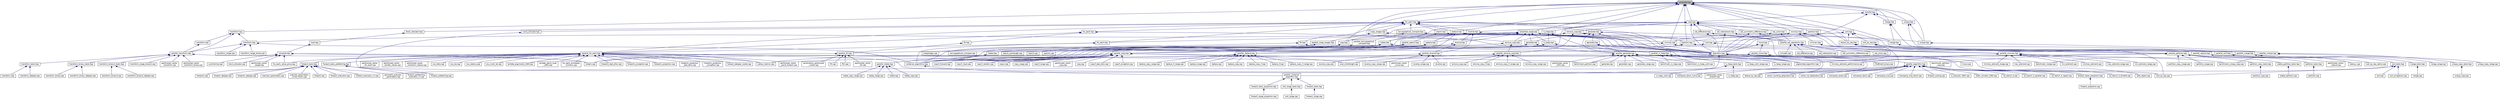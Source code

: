 digraph "projected.hpp"
{
  edge [fontname="Helvetica",fontsize="10",labelfontname="Helvetica",labelfontsize="10"];
  node [fontname="Helvetica",fontsize="10",shape=record];
  Node33 [label="projected.hpp",height=0.2,width=0.4,color="black", fillcolor="grey75", style="filled", fontcolor="black"];
  Node33 -> Node34 [dir="back",color="midnightblue",fontsize="10",style="solid",fontname="Helvetica"];
  Node34 [label="copy.hpp",height=0.2,width=0.4,color="black", fillcolor="white", style="filled",URL="$d3/d90/algorithms_2copy_8hpp.html"];
  Node34 -> Node35 [dir="back",color="midnightblue",fontsize="10",style="solid",fontname="Helvetica"];
  Node35 [label="parallel_copy.hpp",height=0.2,width=0.4,color="black", fillcolor="white", style="filled",URL="$d8/d06/parallel__copy_8hpp.html"];
  Node35 -> Node36 [dir="back",color="midnightblue",fontsize="10",style="solid",fontname="Helvetica"];
  Node36 [label="cublas_matmul.cpp",height=0.2,width=0.4,color="black", fillcolor="white", style="filled",URL="$dd/d84/cublas__matmul_8cpp.html"];
  Node35 -> Node37 [dir="back",color="midnightblue",fontsize="10",style="solid",fontname="Helvetica"];
  Node37 [label="stream.cpp",height=0.2,width=0.4,color="black", fillcolor="white", style="filled",URL="$da/d5f/stream_8cpp.html"];
  Node35 -> Node38 [dir="back",color="midnightblue",fontsize="10",style="solid",fontname="Helvetica"];
  Node38 [label="benchmark_partition.cpp",height=0.2,width=0.4,color="black", fillcolor="white", style="filled",URL="$d9/d88/benchmark__partition_8cpp.html"];
  Node35 -> Node39 [dir="back",color="midnightblue",fontsize="10",style="solid",fontname="Helvetica"];
  Node39 [label="scan_shortlength.cpp",height=0.2,width=0.4,color="black", fillcolor="white", style="filled",URL="$de/d75/scan__shortlength_8cpp.html"];
  Node35 -> Node40 [dir="back",color="midnightblue",fontsize="10",style="solid",fontname="Helvetica"];
  Node40 [label="copy.cpp",height=0.2,width=0.4,color="black", fillcolor="white", style="filled",URL="$d9/d54/copy_8cpp.html"];
  Node35 -> Node41 [dir="back",color="midnightblue",fontsize="10",style="solid",fontname="Helvetica"];
  Node41 [label="copyif_bad_alloc.cpp",height=0.2,width=0.4,color="black", fillcolor="white", style="filled",URL="$d0/ddd/copyif__bad__alloc_8cpp.html"];
  Node35 -> Node42 [dir="back",color="midnightblue",fontsize="10",style="solid",fontname="Helvetica"];
  Node42 [label="copyif_exception.cpp",height=0.2,width=0.4,color="black", fillcolor="white", style="filled",URL="$dc/d81/copyif__exception_8cpp.html"];
  Node35 -> Node43 [dir="back",color="midnightblue",fontsize="10",style="solid",fontname="Helvetica"];
  Node43 [label="copyif_forward.cpp",height=0.2,width=0.4,color="black", fillcolor="white", style="filled",URL="$d3/d04/copyif__forward_8cpp.html"];
  Node35 -> Node44 [dir="back",color="midnightblue",fontsize="10",style="solid",fontname="Helvetica"];
  Node44 [label="copyif_input.cpp",height=0.2,width=0.4,color="black", fillcolor="white", style="filled",URL="$d5/d41/copyif__input_8cpp.html"];
  Node35 -> Node45 [dir="back",color="midnightblue",fontsize="10",style="solid",fontname="Helvetica"];
  Node45 [label="copyif_random.cpp",height=0.2,width=0.4,color="black", fillcolor="white", style="filled",URL="$dc/d22/copyif__random_8cpp.html"];
  Node35 -> Node46 [dir="back",color="midnightblue",fontsize="10",style="solid",fontname="Helvetica"];
  Node46 [label="copyn.cpp",height=0.2,width=0.4,color="black", fillcolor="white", style="filled",URL="$d3/d44/copyn_8cpp.html"];
  Node35 -> Node47 [dir="back",color="midnightblue",fontsize="10",style="solid",fontname="Helvetica"];
  Node47 [label="copy_range.cpp",height=0.2,width=0.4,color="black", fillcolor="white", style="filled",URL="$d8/d92/copy__range_8cpp.html"];
  Node35 -> Node48 [dir="back",color="midnightblue",fontsize="10",style="solid",fontname="Helvetica"];
  Node48 [label="copyif_range.cpp",height=0.2,width=0.4,color="black", fillcolor="white", style="filled",URL="$dc/dff/copyif__range_8cpp.html"];
  Node35 -> Node49 [dir="back",color="midnightblue",fontsize="10",style="solid",fontname="Helvetica"];
  Node49 [label="partitioned_vector\l_copy.cpp",height=0.2,width=0.4,color="black", fillcolor="white", style="filled",URL="$d9/d91/partitioned__vector__copy_8cpp.html"];
  Node34 -> Node50 [dir="back",color="midnightblue",fontsize="10",style="solid",fontname="Helvetica"];
  Node50 [label="algorithm.hpp",height=0.2,width=0.4,color="black", fillcolor="white", style="filled",URL="$de/d55/algorithm_8hpp.html"];
  Node50 -> Node51 [dir="back",color="midnightblue",fontsize="10",style="solid",fontname="Helvetica"];
  Node51 [label="parallel_algorithm.hpp",height=0.2,width=0.4,color="black", fillcolor="white", style="filled",URL="$d9/db1/parallel__algorithm_8hpp.html"];
  Node51 -> Node52 [dir="back",color="midnightblue",fontsize="10",style="solid",fontname="Helvetica"];
  Node52 [label="1d_stencil_4.cpp",height=0.2,width=0.4,color="black", fillcolor="white", style="filled",URL="$d1/d7d/1d__stencil__4_8cpp.html"];
  Node51 -> Node53 [dir="back",color="midnightblue",fontsize="10",style="solid",fontname="Helvetica"];
  Node53 [label="1d_stencil_4_parallel.cpp",height=0.2,width=0.4,color="black", fillcolor="white", style="filled",URL="$d6/d05/1d__stencil__4__parallel_8cpp.html"];
  Node51 -> Node54 [dir="back",color="midnightblue",fontsize="10",style="solid",fontname="Helvetica"];
  Node54 [label="1d_stencil_4_repart.cpp",height=0.2,width=0.4,color="black", fillcolor="white", style="filled",URL="$d0/d6b/1d__stencil__4__repart_8cpp.html"];
  Node51 -> Node55 [dir="back",color="midnightblue",fontsize="10",style="solid",fontname="Helvetica"];
  Node55 [label="1d_stencil_4_throttle.cpp",height=0.2,width=0.4,color="black", fillcolor="white", style="filled",URL="$d6/de5/1d__stencil__4__throttle_8cpp.html"];
  Node51 -> Node56 [dir="back",color="midnightblue",fontsize="10",style="solid",fontname="Helvetica"];
  Node56 [label="safe_object.cpp",height=0.2,width=0.4,color="black", fillcolor="white", style="filled",URL="$dd/d52/safe__object_8cpp.html"];
  Node51 -> Node57 [dir="back",color="midnightblue",fontsize="10",style="solid",fontname="Helvetica"];
  Node57 [label="vector_counting_dotproduct.cpp",height=0.2,width=0.4,color="black", fillcolor="white", style="filled",URL="$df/de9/vector__counting__dotproduct_8cpp.html"];
  Node51 -> Node58 [dir="back",color="midnightblue",fontsize="10",style="solid",fontname="Helvetica"];
  Node58 [label="vector_zip_dotproduct.cpp",height=0.2,width=0.4,color="black", fillcolor="white", style="filled",URL="$dc/d18/vector__zip__dotproduct_8cpp.html"];
  Node51 -> Node59 [dir="back",color="midnightblue",fontsize="10",style="solid",fontname="Helvetica"];
  Node59 [label="transpose_await.cpp",height=0.2,width=0.4,color="black", fillcolor="white", style="filled",URL="$de/d68/transpose__await_8cpp.html"];
  Node51 -> Node60 [dir="back",color="midnightblue",fontsize="10",style="solid",fontname="Helvetica"];
  Node60 [label="transpose_block.cpp",height=0.2,width=0.4,color="black", fillcolor="white", style="filled",URL="$d0/de1/transpose__block_8cpp.html"];
  Node51 -> Node61 [dir="back",color="midnightblue",fontsize="10",style="solid",fontname="Helvetica"];
  Node61 [label="transpose_block_numa.cpp",height=0.2,width=0.4,color="black", fillcolor="white", style="filled",URL="$dd/d3b/transpose__block__numa_8cpp.html"];
  Node51 -> Node62 [dir="back",color="midnightblue",fontsize="10",style="solid",fontname="Helvetica"];
  Node62 [label="transpose_smp.cpp",height=0.2,width=0.4,color="black", fillcolor="white", style="filled",URL="$d2/d99/transpose__smp_8cpp.html"];
  Node51 -> Node63 [dir="back",color="midnightblue",fontsize="10",style="solid",fontname="Helvetica"];
  Node63 [label="transpose_smp_block.cpp",height=0.2,width=0.4,color="black", fillcolor="white", style="filled",URL="$da/d4d/transpose__smp__block_8cpp.html"];
  Node51 -> Node64 [dir="back",color="midnightblue",fontsize="10",style="solid",fontname="Helvetica"];
  Node64 [label="foreach_scaling.cpp",height=0.2,width=0.4,color="black", fillcolor="white", style="filled",URL="$d4/d94/foreach__scaling_8cpp.html"];
  Node51 -> Node65 [dir="back",color="midnightblue",fontsize="10",style="solid",fontname="Helvetica"];
  Node65 [label="partitioned_vector\l_foreach.cpp",height=0.2,width=0.4,color="black", fillcolor="white", style="filled",URL="$df/d5f/partitioned__vector__foreach_8cpp.html"];
  Node51 -> Node66 [dir="back",color="midnightblue",fontsize="10",style="solid",fontname="Helvetica"];
  Node66 [label="is_executor_1691.cpp",height=0.2,width=0.4,color="black", fillcolor="white", style="filled",URL="$d2/d1e/is__executor__1691_8cpp.html"];
  Node51 -> Node67 [dir="back",color="midnightblue",fontsize="10",style="solid",fontname="Helvetica"];
  Node67 [label="static_chunker_2282.cpp",height=0.2,width=0.4,color="black", fillcolor="white", style="filled",URL="$d5/d52/static__chunker__2282_8cpp.html"];
  Node51 -> Node68 [dir="back",color="midnightblue",fontsize="10",style="solid",fontname="Helvetica"];
  Node68 [label="foreach_tests_projection.hpp",height=0.2,width=0.4,color="black", fillcolor="white", style="filled",URL="$dd/d98/algorithms_2foreach__tests__projection_8hpp.html"];
  Node68 -> Node69 [dir="back",color="midnightblue",fontsize="10",style="solid",fontname="Helvetica"];
  Node69 [label="foreach_projection.cpp",height=0.2,width=0.4,color="black", fillcolor="white", style="filled",URL="$d3/d3e/foreach__projection_8cpp.html"];
  Node51 -> Node70 [dir="back",color="midnightblue",fontsize="10",style="solid",fontname="Helvetica"];
  Node70 [label="persistent_executor\l_parameters.cpp",height=0.2,width=0.4,color="black", fillcolor="white", style="filled",URL="$db/d9b/persistent__executor__parameters_8cpp.html"];
  Node50 -> Node71 [dir="back",color="midnightblue",fontsize="10",style="solid",fontname="Helvetica"];
  Node71 [label="parallel_container\l_algorithm.hpp",height=0.2,width=0.4,color="black", fillcolor="white", style="filled",URL="$d4/d28/parallel__container__algorithm_8hpp.html"];
  Node71 -> Node72 [dir="back",color="midnightblue",fontsize="10",style="solid",fontname="Helvetica"];
  Node72 [label="foreach_tests.hpp",height=0.2,width=0.4,color="black", fillcolor="white", style="filled",URL="$d1/da3/container__algorithms_2foreach__tests_8hpp.html"];
  Node72 -> Node73 [dir="back",color="midnightblue",fontsize="10",style="solid",fontname="Helvetica"];
  Node73 [label="foreach_range.cpp",height=0.2,width=0.4,color="black", fillcolor="white", style="filled",URL="$d1/d8e/foreach__range_8cpp.html"];
  Node71 -> Node74 [dir="back",color="midnightblue",fontsize="10",style="solid",fontname="Helvetica"];
  Node74 [label="foreach_tests_projection.hpp",height=0.2,width=0.4,color="black", fillcolor="white", style="filled",URL="$d4/d89/container__algorithms_2foreach__tests__projection_8hpp.html"];
  Node74 -> Node75 [dir="back",color="midnightblue",fontsize="10",style="solid",fontname="Helvetica"];
  Node75 [label="foreach_range_projection.cpp",height=0.2,width=0.4,color="black", fillcolor="white", style="filled",URL="$d6/d56/foreach__range__projection_8cpp.html"];
  Node71 -> Node76 [dir="back",color="midnightblue",fontsize="10",style="solid",fontname="Helvetica"];
  Node76 [label="sort_range_tests.hpp",height=0.2,width=0.4,color="black", fillcolor="white", style="filled",URL="$df/d52/sort__range__tests_8hpp.html"];
  Node76 -> Node77 [dir="back",color="midnightblue",fontsize="10",style="solid",fontname="Helvetica"];
  Node77 [label="sort_range.cpp",height=0.2,width=0.4,color="black", fillcolor="white", style="filled",URL="$dd/d6a/sort__range_8cpp.html"];
  Node50 -> Node78 [dir="back",color="midnightblue",fontsize="10",style="solid",fontname="Helvetica"];
  Node78 [label="container_algorithms.hpp",height=0.2,width=0.4,color="black", fillcolor="white", style="filled",URL="$de/da1/container__algorithms_8hpp.html"];
  Node78 -> Node71 [dir="back",color="midnightblue",fontsize="10",style="solid",fontname="Helvetica"];
  Node50 -> Node79 [dir="back",color="midnightblue",fontsize="10",style="solid",fontname="Helvetica"];
  Node79 [label="segmented_algorithm.hpp",height=0.2,width=0.4,color="black", fillcolor="white", style="filled",URL="$d2/d57/segmented__algorithm_8hpp.html"];
  Node50 -> Node80 [dir="back",color="midnightblue",fontsize="10",style="solid",fontname="Helvetica"];
  Node80 [label="findfirstof_binary.cpp",height=0.2,width=0.4,color="black", fillcolor="white", style="filled",URL="$db/da2/findfirstof__binary_8cpp.html"];
  Node50 -> Node81 [dir="back",color="midnightblue",fontsize="10",style="solid",fontname="Helvetica"];
  Node81 [label="reduce_by_key.cpp",height=0.2,width=0.4,color="black", fillcolor="white", style="filled",URL="$dd/dde/reduce__by__key_8cpp.html"];
  Node50 -> Node82 [dir="back",color="midnightblue",fontsize="10",style="solid",fontname="Helvetica"];
  Node82 [label="sort_by_key.cpp",height=0.2,width=0.4,color="black", fillcolor="white", style="filled",URL="$df/daa/sort__by__key_8cpp.html"];
  Node34 -> Node83 [dir="back",color="midnightblue",fontsize="10",style="solid",fontname="Helvetica"];
  Node83 [label="reduce_by_key.hpp",height=0.2,width=0.4,color="black", fillcolor="white", style="filled",URL="$d9/d4a/reduce__by__key_8hpp.html"];
  Node83 -> Node84 [dir="back",color="midnightblue",fontsize="10",style="solid",fontname="Helvetica"];
  Node84 [label="parallel_reduce.hpp",height=0.2,width=0.4,color="black", fillcolor="white", style="filled",URL="$d4/d04/parallel__reduce_8hpp.html"];
  Node84 -> Node85 [dir="back",color="midnightblue",fontsize="10",style="solid",fontname="Helvetica"];
  Node85 [label="reduce_.cpp",height=0.2,width=0.4,color="black", fillcolor="white", style="filled",URL="$d5/d03/reduce___8cpp.html"];
  Node84 -> Node86 [dir="back",color="midnightblue",fontsize="10",style="solid",fontname="Helvetica"];
  Node86 [label="partitioned_vector\l_reduce.cpp",height=0.2,width=0.4,color="black", fillcolor="white", style="filled",URL="$d0/d35/partitioned__vector__reduce_8cpp.html"];
  Node83 -> Node81 [dir="back",color="midnightblue",fontsize="10",style="solid",fontname="Helvetica"];
  Node34 -> Node87 [dir="back",color="midnightblue",fontsize="10",style="solid",fontname="Helvetica"];
  Node87 [label="remove_copy.hpp",height=0.2,width=0.4,color="black", fillcolor="white", style="filled",URL="$d6/db8/algorithms_2remove__copy_8hpp.html"];
  Node87 -> Node88 [dir="back",color="midnightblue",fontsize="10",style="solid",fontname="Helvetica"];
  Node88 [label="parallel_remove_copy.hpp",height=0.2,width=0.4,color="black", fillcolor="white", style="filled",URL="$d3/d53/parallel__remove__copy_8hpp.html"];
  Node88 -> Node39 [dir="back",color="midnightblue",fontsize="10",style="solid",fontname="Helvetica"];
  Node88 -> Node89 [dir="back",color="midnightblue",fontsize="10",style="solid",fontname="Helvetica"];
  Node89 [label="remove_copy.cpp",height=0.2,width=0.4,color="black", fillcolor="white", style="filled",URL="$de/db8/remove__copy_8cpp.html"];
  Node88 -> Node90 [dir="back",color="midnightblue",fontsize="10",style="solid",fontname="Helvetica"];
  Node90 [label="remove_copy_if.cpp",height=0.2,width=0.4,color="black", fillcolor="white", style="filled",URL="$d1/d0f/remove__copy__if_8cpp.html"];
  Node88 -> Node91 [dir="back",color="midnightblue",fontsize="10",style="solid",fontname="Helvetica"];
  Node91 [label="remove_copy_if_range.cpp",height=0.2,width=0.4,color="black", fillcolor="white", style="filled",URL="$df/d42/remove__copy__if__range_8cpp.html"];
  Node88 -> Node92 [dir="back",color="midnightblue",fontsize="10",style="solid",fontname="Helvetica"];
  Node92 [label="remove_copy_range.cpp",height=0.2,width=0.4,color="black", fillcolor="white", style="filled",URL="$dd/d90/remove__copy__range_8cpp.html"];
  Node87 -> Node50 [dir="back",color="midnightblue",fontsize="10",style="solid",fontname="Helvetica"];
  Node87 -> Node93 [dir="back",color="midnightblue",fontsize="10",style="solid",fontname="Helvetica"];
  Node93 [label="remove_copy.hpp",height=0.2,width=0.4,color="black", fillcolor="white", style="filled",URL="$d5/d0b/container__algorithms_2remove__copy_8hpp.html"];
  Node93 -> Node88 [dir="back",color="midnightblue",fontsize="10",style="solid",fontname="Helvetica"];
  Node93 -> Node78 [dir="back",color="midnightblue",fontsize="10",style="solid",fontname="Helvetica"];
  Node34 -> Node94 [dir="back",color="midnightblue",fontsize="10",style="solid",fontname="Helvetica"];
  Node94 [label="reverse.hpp",height=0.2,width=0.4,color="black", fillcolor="white", style="filled",URL="$d2/df8/algorithms_2reverse_8hpp.html"];
  Node94 -> Node95 [dir="back",color="midnightblue",fontsize="10",style="solid",fontname="Helvetica"];
  Node95 [label="parallel_reverse.hpp",height=0.2,width=0.4,color="black", fillcolor="white", style="filled",URL="$d0/d25/parallel__reverse_8hpp.html"];
  Node95 -> Node96 [dir="back",color="midnightblue",fontsize="10",style="solid",fontname="Helvetica"];
  Node96 [label="reverse.cpp",height=0.2,width=0.4,color="black", fillcolor="white", style="filled",URL="$d8/dc4/reverse_8cpp.html"];
  Node95 -> Node97 [dir="back",color="midnightblue",fontsize="10",style="solid",fontname="Helvetica"];
  Node97 [label="reverse_copy.cpp",height=0.2,width=0.4,color="black", fillcolor="white", style="filled",URL="$dd/d14/reverse__copy_8cpp.html"];
  Node95 -> Node98 [dir="back",color="midnightblue",fontsize="10",style="solid",fontname="Helvetica"];
  Node98 [label="reverse_copy_range.cpp",height=0.2,width=0.4,color="black", fillcolor="white", style="filled",URL="$dc/d43/reverse__copy__range_8cpp.html"];
  Node95 -> Node99 [dir="back",color="midnightblue",fontsize="10",style="solid",fontname="Helvetica"];
  Node99 [label="reverse_range.cpp",height=0.2,width=0.4,color="black", fillcolor="white", style="filled",URL="$df/de9/reverse__range_8cpp.html"];
  Node94 -> Node50 [dir="back",color="midnightblue",fontsize="10",style="solid",fontname="Helvetica"];
  Node94 -> Node100 [dir="back",color="midnightblue",fontsize="10",style="solid",fontname="Helvetica"];
  Node100 [label="rotate.hpp",height=0.2,width=0.4,color="black", fillcolor="white", style="filled",URL="$da/df0/algorithms_2rotate_8hpp.html"];
  Node100 -> Node101 [dir="back",color="midnightblue",fontsize="10",style="solid",fontname="Helvetica"];
  Node101 [label="parallel_rotate.hpp",height=0.2,width=0.4,color="black", fillcolor="white", style="filled",URL="$db/dcd/parallel__rotate_8hpp.html"];
  Node101 -> Node102 [dir="back",color="midnightblue",fontsize="10",style="solid",fontname="Helvetica"];
  Node102 [label="rotate.cpp",height=0.2,width=0.4,color="black", fillcolor="white", style="filled",URL="$d7/d5d/rotate_8cpp.html"];
  Node101 -> Node103 [dir="back",color="midnightblue",fontsize="10",style="solid",fontname="Helvetica"];
  Node103 [label="rotate_copy.cpp",height=0.2,width=0.4,color="black", fillcolor="white", style="filled",URL="$da/d77/rotate__copy_8cpp.html"];
  Node101 -> Node104 [dir="back",color="midnightblue",fontsize="10",style="solid",fontname="Helvetica"];
  Node104 [label="rotate_copy_range.cpp",height=0.2,width=0.4,color="black", fillcolor="white", style="filled",URL="$df/d8b/rotate__copy__range_8cpp.html"];
  Node101 -> Node105 [dir="back",color="midnightblue",fontsize="10",style="solid",fontname="Helvetica"];
  Node105 [label="rotate_range.cpp",height=0.2,width=0.4,color="black", fillcolor="white", style="filled",URL="$d5/d40/rotate__range_8cpp.html"];
  Node100 -> Node50 [dir="back",color="midnightblue",fontsize="10",style="solid",fontname="Helvetica"];
  Node100 -> Node106 [dir="back",color="midnightblue",fontsize="10",style="solid",fontname="Helvetica"];
  Node106 [label="rotate.hpp",height=0.2,width=0.4,color="black", fillcolor="white", style="filled",URL="$da/d1b/container__algorithms_2rotate_8hpp.html"];
  Node106 -> Node101 [dir="back",color="midnightblue",fontsize="10",style="solid",fontname="Helvetica"];
  Node106 -> Node78 [dir="back",color="midnightblue",fontsize="10",style="solid",fontname="Helvetica"];
  Node94 -> Node107 [dir="back",color="midnightblue",fontsize="10",style="solid",fontname="Helvetica"];
  Node107 [label="reverse.hpp",height=0.2,width=0.4,color="black", fillcolor="white", style="filled",URL="$db/dd1/container__algorithms_2reverse_8hpp.html"];
  Node107 -> Node95 [dir="back",color="midnightblue",fontsize="10",style="solid",fontname="Helvetica"];
  Node107 -> Node78 [dir="back",color="midnightblue",fontsize="10",style="solid",fontname="Helvetica"];
  Node34 -> Node100 [dir="back",color="midnightblue",fontsize="10",style="solid",fontname="Helvetica"];
  Node34 -> Node108 [dir="back",color="midnightblue",fontsize="10",style="solid",fontname="Helvetica"];
  Node108 [label="set_difference.hpp",height=0.2,width=0.4,color="black", fillcolor="white", style="filled",URL="$d9/d20/set__difference_8hpp.html"];
  Node108 -> Node109 [dir="back",color="midnightblue",fontsize="10",style="solid",fontname="Helvetica"];
  Node109 [label="parallel_set_operations.hpp",height=0.2,width=0.4,color="black", fillcolor="white", style="filled",URL="$d6/d3c/parallel__set__operations_8hpp.html"];
  Node109 -> Node110 [dir="back",color="midnightblue",fontsize="10",style="solid",fontname="Helvetica"];
  Node110 [label="includes.cpp",height=0.2,width=0.4,color="black", fillcolor="white", style="filled",URL="$dc/d10/includes_8cpp.html"];
  Node109 -> Node111 [dir="back",color="midnightblue",fontsize="10",style="solid",fontname="Helvetica"];
  Node111 [label="set_difference.cpp",height=0.2,width=0.4,color="black", fillcolor="white", style="filled",URL="$d5/d98/set__difference_8cpp.html"];
  Node109 -> Node112 [dir="back",color="midnightblue",fontsize="10",style="solid",fontname="Helvetica"];
  Node112 [label="set_intersection.cpp",height=0.2,width=0.4,color="black", fillcolor="white", style="filled",URL="$dd/d83/set__intersection_8cpp.html"];
  Node109 -> Node113 [dir="back",color="midnightblue",fontsize="10",style="solid",fontname="Helvetica"];
  Node113 [label="set_symmetric_difference.cpp",height=0.2,width=0.4,color="black", fillcolor="white", style="filled",URL="$d4/d0c/set__symmetric__difference_8cpp.html"];
  Node109 -> Node114 [dir="back",color="midnightblue",fontsize="10",style="solid",fontname="Helvetica"];
  Node114 [label="set_union.cpp",height=0.2,width=0.4,color="black", fillcolor="white", style="filled",URL="$d7/d76/set__union_8cpp.html"];
  Node108 -> Node50 [dir="back",color="midnightblue",fontsize="10",style="solid",fontname="Helvetica"];
  Node34 -> Node115 [dir="back",color="midnightblue",fontsize="10",style="solid",fontname="Helvetica"];
  Node115 [label="set_intersection.hpp",height=0.2,width=0.4,color="black", fillcolor="white", style="filled",URL="$d1/dd5/set__intersection_8hpp.html"];
  Node115 -> Node109 [dir="back",color="midnightblue",fontsize="10",style="solid",fontname="Helvetica"];
  Node115 -> Node50 [dir="back",color="midnightblue",fontsize="10",style="solid",fontname="Helvetica"];
  Node34 -> Node116 [dir="back",color="midnightblue",fontsize="10",style="solid",fontname="Helvetica"];
  Node116 [label="set_symmetric_difference.hpp",height=0.2,width=0.4,color="black", fillcolor="white", style="filled",URL="$de/da4/set__symmetric__difference_8hpp.html"];
  Node116 -> Node109 [dir="back",color="midnightblue",fontsize="10",style="solid",fontname="Helvetica"];
  Node116 -> Node50 [dir="back",color="midnightblue",fontsize="10",style="solid",fontname="Helvetica"];
  Node34 -> Node117 [dir="back",color="midnightblue",fontsize="10",style="solid",fontname="Helvetica"];
  Node117 [label="set_union.hpp",height=0.2,width=0.4,color="black", fillcolor="white", style="filled",URL="$d9/d1a/set__union_8hpp.html"];
  Node117 -> Node109 [dir="back",color="midnightblue",fontsize="10",style="solid",fontname="Helvetica"];
  Node117 -> Node50 [dir="back",color="midnightblue",fontsize="10",style="solid",fontname="Helvetica"];
  Node34 -> Node118 [dir="back",color="midnightblue",fontsize="10",style="solid",fontname="Helvetica"];
  Node118 [label="copy.hpp",height=0.2,width=0.4,color="black", fillcolor="white", style="filled",URL="$dc/de5/container__algorithms_2copy_8hpp.html"];
  Node118 -> Node35 [dir="back",color="midnightblue",fontsize="10",style="solid",fontname="Helvetica"];
  Node118 -> Node78 [dir="back",color="midnightblue",fontsize="10",style="solid",fontname="Helvetica"];
  Node33 -> Node119 [dir="back",color="midnightblue",fontsize="10",style="solid",fontname="Helvetica"];
  Node119 [label="transfer.hpp",height=0.2,width=0.4,color="black", fillcolor="white", style="filled",URL="$d2/d1f/parallel_2algorithms_2detail_2transfer_8hpp.html"];
  Node119 -> Node34 [dir="back",color="midnightblue",fontsize="10",style="solid",fontname="Helvetica"];
  Node119 -> Node120 [dir="back",color="midnightblue",fontsize="10",style="solid",fontname="Helvetica"];
  Node120 [label="merge.hpp",height=0.2,width=0.4,color="black", fillcolor="white", style="filled",URL="$d6/dc7/algorithms_2merge_8hpp.html"];
  Node120 -> Node121 [dir="back",color="midnightblue",fontsize="10",style="solid",fontname="Helvetica"];
  Node121 [label="parallel_merge.hpp",height=0.2,width=0.4,color="black", fillcolor="white", style="filled",URL="$da/d52/parallel__merge_8hpp.html"];
  Node121 -> Node122 [dir="back",color="midnightblue",fontsize="10",style="solid",fontname="Helvetica"];
  Node122 [label="benchmark_merge.cpp",height=0.2,width=0.4,color="black", fillcolor="white", style="filled",URL="$dd/d49/benchmark__merge_8cpp.html"];
  Node121 -> Node123 [dir="back",color="midnightblue",fontsize="10",style="solid",fontname="Helvetica"];
  Node123 [label="merge_tests.hpp",height=0.2,width=0.4,color="black", fillcolor="white", style="filled",URL="$dc/d10/merge__tests_8hpp.html"];
  Node123 -> Node124 [dir="back",color="midnightblue",fontsize="10",style="solid",fontname="Helvetica"];
  Node124 [label="merge.cpp",height=0.2,width=0.4,color="black", fillcolor="white", style="filled",URL="$d1/da4/merge_8cpp.html"];
  Node121 -> Node125 [dir="back",color="midnightblue",fontsize="10",style="solid",fontname="Helvetica"];
  Node125 [label="merge_range.cpp",height=0.2,width=0.4,color="black", fillcolor="white", style="filled",URL="$db/d38/merge__range_8cpp.html"];
  Node120 -> Node126 [dir="back",color="midnightblue",fontsize="10",style="solid",fontname="Helvetica"];
  Node126 [label="merge.hpp",height=0.2,width=0.4,color="black", fillcolor="white", style="filled",URL="$d1/d93/container__algorithms_2merge_8hpp.html"];
  Node126 -> Node121 [dir="back",color="midnightblue",fontsize="10",style="solid",fontname="Helvetica"];
  Node119 -> Node127 [dir="back",color="midnightblue",fontsize="10",style="solid",fontname="Helvetica"];
  Node127 [label="move.hpp",height=0.2,width=0.4,color="black", fillcolor="white", style="filled",URL="$d4/d71/move_8hpp.html"];
  Node127 -> Node128 [dir="back",color="midnightblue",fontsize="10",style="solid",fontname="Helvetica"];
  Node128 [label="parallel_move.hpp",height=0.2,width=0.4,color="black", fillcolor="white", style="filled",URL="$d0/d4f/parallel__move_8hpp.html"];
  Node128 -> Node129 [dir="back",color="midnightblue",fontsize="10",style="solid",fontname="Helvetica"];
  Node129 [label="move.cpp",height=0.2,width=0.4,color="black", fillcolor="white", style="filled",URL="$d5/d5f/move_8cpp.html"];
  Node128 -> Node130 [dir="back",color="midnightblue",fontsize="10",style="solid",fontname="Helvetica"];
  Node130 [label="partitioned_vector\l_move.cpp",height=0.2,width=0.4,color="black", fillcolor="white", style="filled",URL="$d8/d25/partitioned__vector__move_8cpp.html"];
  Node127 -> Node50 [dir="back",color="midnightblue",fontsize="10",style="solid",fontname="Helvetica"];
  Node119 -> Node131 [dir="back",color="midnightblue",fontsize="10",style="solid",fontname="Helvetica"];
  Node131 [label="unique.hpp",height=0.2,width=0.4,color="black", fillcolor="white", style="filled",URL="$d8/d56/algorithms_2unique_8hpp.html"];
  Node131 -> Node132 [dir="back",color="midnightblue",fontsize="10",style="solid",fontname="Helvetica"];
  Node132 [label="parallel_unique.hpp",height=0.2,width=0.4,color="black", fillcolor="white", style="filled",URL="$d5/d3a/parallel__unique_8hpp.html"];
  Node132 -> Node133 [dir="back",color="midnightblue",fontsize="10",style="solid",fontname="Helvetica"];
  Node133 [label="benchmark_unique_copy.cpp",height=0.2,width=0.4,color="black", fillcolor="white", style="filled",URL="$d9/d53/benchmark__unique__copy_8cpp.html"];
  Node132 -> Node134 [dir="back",color="midnightblue",fontsize="10",style="solid",fontname="Helvetica"];
  Node134 [label="unique_copy_tests.hpp",height=0.2,width=0.4,color="black", fillcolor="white", style="filled",URL="$d8/dff/unique__copy__tests_8hpp.html"];
  Node134 -> Node135 [dir="back",color="midnightblue",fontsize="10",style="solid",fontname="Helvetica"];
  Node135 [label="unique_copy.cpp",height=0.2,width=0.4,color="black", fillcolor="white", style="filled",URL="$de/dbb/unique__copy_8cpp.html"];
  Node132 -> Node136 [dir="back",color="midnightblue",fontsize="10",style="solid",fontname="Helvetica"];
  Node136 [label="unique_copy_range.cpp",height=0.2,width=0.4,color="black", fillcolor="white", style="filled",URL="$db/d2d/unique__copy__range_8cpp.html"];
  Node131 -> Node137 [dir="back",color="midnightblue",fontsize="10",style="solid",fontname="Helvetica"];
  Node137 [label="unique.hpp",height=0.2,width=0.4,color="black", fillcolor="white", style="filled",URL="$dd/da8/container__algorithms_2unique_8hpp.html"];
  Node137 -> Node132 [dir="back",color="midnightblue",fontsize="10",style="solid",fontname="Helvetica"];
  Node33 -> Node138 [dir="back",color="midnightblue",fontsize="10",style="solid",fontname="Helvetica"];
  Node138 [label="for_each.hpp",height=0.2,width=0.4,color="black", fillcolor="white", style="filled",URL="$d8/d62/algorithms_2for__each_8hpp.html"];
  Node138 -> Node139 [dir="back",color="midnightblue",fontsize="10",style="solid",fontname="Helvetica"];
  Node139 [label="block_allocator.hpp",height=0.2,width=0.4,color="black", fillcolor="white", style="filled",URL="$d9/d7a/block__allocator_8hpp.html"];
  Node139 -> Node140 [dir="back",color="midnightblue",fontsize="10",style="solid",fontname="Helvetica"];
  Node140 [label="host.hpp",height=0.2,width=0.4,color="black", fillcolor="white", style="filled",URL="$dd/d78/host_8hpp.html"];
  Node140 -> Node141 [dir="back",color="midnightblue",fontsize="10",style="solid",fontname="Helvetica"];
  Node141 [label="compute.hpp",height=0.2,width=0.4,color="black", fillcolor="white", style="filled",URL="$df/dd0/compute_8hpp.html"];
  Node141 -> Node36 [dir="back",color="midnightblue",fontsize="10",style="solid",fontname="Helvetica"];
  Node141 -> Node142 [dir="back",color="midnightblue",fontsize="10",style="solid",fontname="Helvetica"];
  Node142 [label="synchronize.cpp",height=0.2,width=0.4,color="black", fillcolor="white", style="filled",URL="$da/da2/synchronize_8cpp.html"];
  Node141 -> Node37 [dir="back",color="midnightblue",fontsize="10",style="solid",fontname="Helvetica"];
  Node141 -> Node143 [dir="back",color="midnightblue",fontsize="10",style="solid",fontname="Helvetica"];
  Node143 [label="for_each_value_proxy.cpp",height=0.2,width=0.4,color="black", fillcolor="white", style="filled",URL="$d1/d78/for__each__value__proxy_8cpp.html"];
  Node141 -> Node144 [dir="back",color="midnightblue",fontsize="10",style="solid",fontname="Helvetica"];
  Node144 [label="block_allocator.cpp",height=0.2,width=0.4,color="black", fillcolor="white", style="filled",URL="$dc/d4a/block__allocator_8cpp.html"];
  Node141 -> Node145 [dir="back",color="midnightblue",fontsize="10",style="solid",fontname="Helvetica"];
  Node145 [label="partitioned_vector\l_target.cpp",height=0.2,width=0.4,color="black", fillcolor="white", style="filled",URL="$d9/dd1/partitioned__vector__target_8cpp.html"];
  Node138 -> Node146 [dir="back",color="midnightblue",fontsize="10",style="solid",fontname="Helvetica"];
  Node146 [label="parallel_for_each.hpp",height=0.2,width=0.4,color="black", fillcolor="white", style="filled",URL="$db/df6/parallel__for__each_8hpp.html"];
  Node146 -> Node36 [dir="back",color="midnightblue",fontsize="10",style="solid",fontname="Helvetica"];
  Node146 -> Node147 [dir="back",color="midnightblue",fontsize="10",style="solid",fontname="Helvetica"];
  Node147 [label="partitioned_vector\l_spmd_foreach.cpp",height=0.2,width=0.4,color="black", fillcolor="white", style="filled",URL="$db/d7c/partitioned__vector__spmd__foreach_8cpp.html"];
  Node146 -> Node65 [dir="back",color="midnightblue",fontsize="10",style="solid",fontname="Helvetica"];
  Node146 -> Node148 [dir="back",color="midnightblue",fontsize="10",style="solid",fontname="Helvetica"];
  Node148 [label="osu_bibw.cpp",height=0.2,width=0.4,color="black", fillcolor="white", style="filled",URL="$d2/d04/osu__bibw_8cpp.html"];
  Node146 -> Node149 [dir="back",color="midnightblue",fontsize="10",style="solid",fontname="Helvetica"];
  Node149 [label="osu_bw.cpp",height=0.2,width=0.4,color="black", fillcolor="white", style="filled",URL="$d4/d20/osu__bw_8cpp.html"];
  Node146 -> Node150 [dir="back",color="midnightblue",fontsize="10",style="solid",fontname="Helvetica"];
  Node150 [label="osu_latency.cpp",height=0.2,width=0.4,color="black", fillcolor="white", style="filled",URL="$df/d58/osu__latency_8cpp.html"];
  Node146 -> Node151 [dir="back",color="midnightblue",fontsize="10",style="solid",fontname="Helvetica"];
  Node151 [label="osu_multi_lat.cpp",height=0.2,width=0.4,color="black", fillcolor="white", style="filled",URL="$d7/d91/osu__multi__lat_8cpp.html"];
  Node146 -> Node143 [dir="back",color="midnightblue",fontsize="10",style="solid",fontname="Helvetica"];
  Node146 -> Node152 [dir="back",color="midnightblue",fontsize="10",style="solid",fontname="Helvetica"];
  Node152 [label="lambda_arguments_2403.cpp",height=0.2,width=0.4,color="black", fillcolor="white", style="filled",URL="$d9/d6a/lambda__arguments__2403_8cpp.html"];
  Node146 -> Node153 [dir="back",color="midnightblue",fontsize="10",style="solid",fontname="Helvetica"];
  Node153 [label="lambda_return_type\l_2402.cpp",height=0.2,width=0.4,color="black", fillcolor="white", style="filled",URL="$dc/d13/lambda__return__type__2402_8cpp.html"];
  Node146 -> Node154 [dir="back",color="midnightblue",fontsize="10",style="solid",fontname="Helvetica"];
  Node154 [label="for_each_annotated\l_function.cpp",height=0.2,width=0.4,color="black", fillcolor="white", style="filled",URL="$d5/dbf/for__each__annotated__function_8cpp.html"];
  Node146 -> Node155 [dir="back",color="midnightblue",fontsize="10",style="solid",fontname="Helvetica"];
  Node155 [label="foreach_tests.hpp",height=0.2,width=0.4,color="black", fillcolor="white", style="filled",URL="$d4/d2c/algorithms_2foreach__tests_8hpp.html"];
  Node155 -> Node156 [dir="back",color="midnightblue",fontsize="10",style="solid",fontname="Helvetica"];
  Node156 [label="foreach.cpp",height=0.2,width=0.4,color="black", fillcolor="white", style="filled",URL="$d1/d33/foreach_8cpp.html"];
  Node155 -> Node157 [dir="back",color="midnightblue",fontsize="10",style="solid",fontname="Helvetica"];
  Node157 [label="foreach_executors.cpp",height=0.2,width=0.4,color="black", fillcolor="white", style="filled",URL="$d3/d54/foreach__executors_8cpp.html"];
  Node155 -> Node158 [dir="back",color="midnightblue",fontsize="10",style="solid",fontname="Helvetica"];
  Node158 [label="foreach_executors_v1.cpp",height=0.2,width=0.4,color="black", fillcolor="white", style="filled",URL="$dd/dda/foreach__executors__v1_8cpp.html"];
  Node155 -> Node159 [dir="back",color="midnightblue",fontsize="10",style="solid",fontname="Helvetica"];
  Node159 [label="foreachn.cpp",height=0.2,width=0.4,color="black", fillcolor="white", style="filled",URL="$d3/d1b/foreachn_8cpp.html"];
  Node155 -> Node160 [dir="back",color="midnightblue",fontsize="10",style="solid",fontname="Helvetica"];
  Node160 [label="foreach_datapar.cpp",height=0.2,width=0.4,color="black", fillcolor="white", style="filled",URL="$da/dfb/foreach__datapar_8cpp.html"];
  Node155 -> Node161 [dir="back",color="midnightblue",fontsize="10",style="solid",fontname="Helvetica"];
  Node161 [label="foreachn_datapar.cpp",height=0.2,width=0.4,color="black", fillcolor="white", style="filled",URL="$d3/ddd/foreachn__datapar_8cpp.html"];
  Node155 -> Node162 [dir="back",color="midnightblue",fontsize="10",style="solid",fontname="Helvetica"];
  Node162 [label="executor_parameters.cpp",height=0.2,width=0.4,color="black", fillcolor="white", style="filled",URL="$dc/d90/executor__parameters_8cpp.html"];
  Node155 -> Node163 [dir="back",color="midnightblue",fontsize="10",style="solid",fontname="Helvetica"];
  Node163 [label="executor_parameters\l_timer_hooks.cpp",height=0.2,width=0.4,color="black", fillcolor="white", style="filled",URL="$d4/d85/executor__parameters__timer__hooks_8cpp.html"];
  Node155 -> Node70 [dir="back",color="midnightblue",fontsize="10",style="solid",fontname="Helvetica"];
  Node146 -> Node164 [dir="back",color="midnightblue",fontsize="10",style="solid",fontname="Helvetica"];
  Node164 [label="foreach_tests_prefetching.hpp",height=0.2,width=0.4,color="black", fillcolor="white", style="filled",URL="$de/d0e/foreach__tests__prefetching_8hpp.html"];
  Node164 -> Node165 [dir="back",color="midnightblue",fontsize="10",style="solid",fontname="Helvetica"];
  Node165 [label="foreach_prefetching.cpp",height=0.2,width=0.4,color="black", fillcolor="white", style="filled",URL="$d4/df0/foreach__prefetching_8cpp.html"];
  Node164 -> Node166 [dir="back",color="midnightblue",fontsize="10",style="solid",fontname="Helvetica"];
  Node166 [label="foreach_prefetching\l_executors_v1.cpp",height=0.2,width=0.4,color="black", fillcolor="white", style="filled",URL="$dd/d50/foreach__prefetching__executors__v1_8cpp.html"];
  Node146 -> Node167 [dir="back",color="midnightblue",fontsize="10",style="solid",fontname="Helvetica"];
  Node167 [label="foreachn_bad_alloc.cpp",height=0.2,width=0.4,color="black", fillcolor="white", style="filled",URL="$dc/dad/foreachn__bad__alloc_8cpp.html"];
  Node146 -> Node168 [dir="back",color="midnightblue",fontsize="10",style="solid",fontname="Helvetica"];
  Node168 [label="foreachn_exception.cpp",height=0.2,width=0.4,color="black", fillcolor="white", style="filled",URL="$d7/d9a/foreachn__exception_8cpp.html"];
  Node146 -> Node169 [dir="back",color="midnightblue",fontsize="10",style="solid",fontname="Helvetica"];
  Node169 [label="foreachn_projection.cpp",height=0.2,width=0.4,color="black", fillcolor="white", style="filled",URL="$db/deb/foreachn__projection_8cpp.html"];
  Node146 -> Node170 [dir="back",color="midnightblue",fontsize="10",style="solid",fontname="Helvetica"];
  Node170 [label="foreachn_projection\l_bad_alloc.cpp",height=0.2,width=0.4,color="black", fillcolor="white", style="filled",URL="$dc/d8d/foreachn__projection__bad__alloc_8cpp.html"];
  Node146 -> Node171 [dir="back",color="midnightblue",fontsize="10",style="solid",fontname="Helvetica"];
  Node171 [label="foreachn_projection\l_exception.cpp",height=0.2,width=0.4,color="black", fillcolor="white", style="filled",URL="$db/df7/foreachn__projection__exception_8cpp.html"];
  Node146 -> Node172 [dir="back",color="midnightblue",fontsize="10",style="solid",fontname="Helvetica"];
  Node172 [label="foreach_datapar_zipiter.cpp",height=0.2,width=0.4,color="black", fillcolor="white", style="filled",URL="$d3/de7/foreach__datapar__zipiter_8cpp.html"];
  Node146 -> Node173 [dir="back",color="midnightblue",fontsize="10",style="solid",fontname="Helvetica"];
  Node173 [label="partitioned_vector\l_for_each.cpp",height=0.2,width=0.4,color="black", fillcolor="white", style="filled",URL="$de/dc8/partitioned__vector__for__each_8cpp.html"];
  Node146 -> Node174 [dir="back",color="midnightblue",fontsize="10",style="solid",fontname="Helvetica"];
  Node174 [label="partitioned_vector\l_handle_values.cpp",height=0.2,width=0.4,color="black", fillcolor="white", style="filled",URL="$dc/dcb/partitioned__vector__handle__values_8cpp.html"];
  Node146 -> Node130 [dir="back",color="midnightblue",fontsize="10",style="solid",fontname="Helvetica"];
  Node146 -> Node175 [dir="back",color="midnightblue",fontsize="10",style="solid",fontname="Helvetica"];
  Node175 [label="partitioned_vector\l_transform_reduce.cpp",height=0.2,width=0.4,color="black", fillcolor="white", style="filled",URL="$d7/dab/partitioned__vector__transform__reduce_8cpp.html"];
  Node138 -> Node50 [dir="back",color="midnightblue",fontsize="10",style="solid",fontname="Helvetica"];
  Node138 -> Node176 [dir="back",color="midnightblue",fontsize="10",style="solid",fontname="Helvetica"];
  Node176 [label="fill.hpp",height=0.2,width=0.4,color="black", fillcolor="white", style="filled",URL="$d2/d63/algorithms_2fill_8hpp.html"];
  Node176 -> Node177 [dir="back",color="midnightblue",fontsize="10",style="solid",fontname="Helvetica"];
  Node177 [label="parallel_fill.hpp",height=0.2,width=0.4,color="black", fillcolor="white", style="filled",URL="$d9/d4c/parallel__fill_8hpp.html"];
  Node177 -> Node37 [dir="back",color="midnightblue",fontsize="10",style="solid",fontname="Helvetica"];
  Node177 -> Node178 [dir="back",color="midnightblue",fontsize="10",style="solid",fontname="Helvetica"];
  Node178 [label="fill.cpp",height=0.2,width=0.4,color="black", fillcolor="white", style="filled",URL="$db/df9/fill_8cpp.html"];
  Node177 -> Node179 [dir="back",color="midnightblue",fontsize="10",style="solid",fontname="Helvetica"];
  Node179 [label="filln.cpp",height=0.2,width=0.4,color="black", fillcolor="white", style="filled",URL="$d7/df6/filln_8cpp.html"];
  Node177 -> Node180 [dir="back",color="midnightblue",fontsize="10",style="solid",fontname="Helvetica"];
  Node180 [label="partitioned_vector\l_fill.cpp",height=0.2,width=0.4,color="black", fillcolor="white", style="filled",URL="$de/d66/partitioned__vector__fill_8cpp.html"];
  Node177 -> Node181 [dir="back",color="midnightblue",fontsize="10",style="solid",fontname="Helvetica"];
  Node181 [label="serialization_partitioned\l_vector.cpp",height=0.2,width=0.4,color="black", fillcolor="white", style="filled",URL="$dd/dc9/serialization__partitioned__vector_8cpp.html"];
  Node176 -> Node50 [dir="back",color="midnightblue",fontsize="10",style="solid",fontname="Helvetica"];
  Node138 -> Node182 [dir="back",color="midnightblue",fontsize="10",style="solid",fontname="Helvetica"];
  Node182 [label="generate.hpp",height=0.2,width=0.4,color="black", fillcolor="white", style="filled",URL="$d5/da9/algorithms_2generate_8hpp.html"];
  Node182 -> Node183 [dir="back",color="midnightblue",fontsize="10",style="solid",fontname="Helvetica"];
  Node183 [label="parallel_generate.hpp",height=0.2,width=0.4,color="black", fillcolor="white", style="filled",URL="$da/da1/parallel__generate_8hpp.html"];
  Node183 -> Node147 [dir="back",color="midnightblue",fontsize="10",style="solid",fontname="Helvetica"];
  Node183 -> Node184 [dir="back",color="midnightblue",fontsize="10",style="solid",fontname="Helvetica"];
  Node184 [label="minmax_element_performance.cpp",height=0.2,width=0.4,color="black", fillcolor="white", style="filled",URL="$d9/d93/minmax__element__performance_8cpp.html"];
  Node183 -> Node185 [dir="back",color="midnightblue",fontsize="10",style="solid",fontname="Helvetica"];
  Node185 [label="benchmark_is_heap.cpp",height=0.2,width=0.4,color="black", fillcolor="white", style="filled",URL="$da/d4f/benchmark__is__heap_8cpp.html"];
  Node183 -> Node186 [dir="back",color="midnightblue",fontsize="10",style="solid",fontname="Helvetica"];
  Node186 [label="benchmark_is_heap_until.cpp",height=0.2,width=0.4,color="black", fillcolor="white", style="filled",URL="$dc/df5/benchmark__is__heap__until_8cpp.html"];
  Node183 -> Node122 [dir="back",color="midnightblue",fontsize="10",style="solid",fontname="Helvetica"];
  Node183 -> Node38 [dir="back",color="midnightblue",fontsize="10",style="solid",fontname="Helvetica"];
  Node183 -> Node187 [dir="back",color="midnightblue",fontsize="10",style="solid",fontname="Helvetica"];
  Node187 [label="benchmark_partition\l_copy.cpp",height=0.2,width=0.4,color="black", fillcolor="white", style="filled",URL="$d3/d0e/benchmark__partition__copy_8cpp.html"];
  Node183 -> Node133 [dir="back",color="midnightblue",fontsize="10",style="solid",fontname="Helvetica"];
  Node183 -> Node188 [dir="back",color="midnightblue",fontsize="10",style="solid",fontname="Helvetica"];
  Node188 [label="partitioned_vector\l_2201.cpp",height=0.2,width=0.4,color="black", fillcolor="white", style="filled",URL="$dc/d39/partitioned__vector__2201_8cpp.html"];
  Node183 -> Node189 [dir="back",color="midnightblue",fontsize="10",style="solid",fontname="Helvetica"];
  Node189 [label="generate.cpp",height=0.2,width=0.4,color="black", fillcolor="white", style="filled",URL="$d4/da7/generate_8cpp.html"];
  Node183 -> Node190 [dir="back",color="midnightblue",fontsize="10",style="solid",fontname="Helvetica"];
  Node190 [label="generaten.cpp",height=0.2,width=0.4,color="black", fillcolor="white", style="filled",URL="$d6/dd4/generaten_8cpp.html"];
  Node183 -> Node191 [dir="back",color="midnightblue",fontsize="10",style="solid",fontname="Helvetica"];
  Node191 [label="generate_range.cpp",height=0.2,width=0.4,color="black", fillcolor="white", style="filled",URL="$d3/d4f/generate__range_8cpp.html"];
  Node182 -> Node50 [dir="back",color="midnightblue",fontsize="10",style="solid",fontname="Helvetica"];
  Node182 -> Node192 [dir="back",color="midnightblue",fontsize="10",style="solid",fontname="Helvetica"];
  Node192 [label="generate.hpp",height=0.2,width=0.4,color="black", fillcolor="white", style="filled",URL="$d4/d84/container__algorithms_2generate_8hpp.html"];
  Node192 -> Node183 [dir="back",color="midnightblue",fontsize="10",style="solid",fontname="Helvetica"];
  Node192 -> Node78 [dir="back",color="midnightblue",fontsize="10",style="solid",fontname="Helvetica"];
  Node182 -> Node193 [dir="back",color="midnightblue",fontsize="10",style="solid",fontname="Helvetica"];
  Node193 [label="generate.hpp",height=0.2,width=0.4,color="black", fillcolor="white", style="filled",URL="$d2/d5d/segmented__algorithms_2generate_8hpp.html"];
  Node193 -> Node183 [dir="back",color="midnightblue",fontsize="10",style="solid",fontname="Helvetica"];
  Node193 -> Node79 [dir="back",color="midnightblue",fontsize="10",style="solid",fontname="Helvetica"];
  Node182 -> Node81 [dir="back",color="midnightblue",fontsize="10",style="solid",fontname="Helvetica"];
  Node182 -> Node82 [dir="back",color="midnightblue",fontsize="10",style="solid",fontname="Helvetica"];
  Node138 -> Node194 [dir="back",color="midnightblue",fontsize="10",style="solid",fontname="Helvetica"];
  Node194 [label="lexicographical_compare.hpp",height=0.2,width=0.4,color="black", fillcolor="white", style="filled",URL="$d5/ddd/lexicographical__compare_8hpp.html"];
  Node194 -> Node195 [dir="back",color="midnightblue",fontsize="10",style="solid",fontname="Helvetica"];
  Node195 [label="parallel_lexicographical\l_compare.hpp",height=0.2,width=0.4,color="black", fillcolor="white", style="filled",URL="$d8/d1e/parallel__lexicographical__compare_8hpp.html"];
  Node195 -> Node196 [dir="back",color="midnightblue",fontsize="10",style="solid",fontname="Helvetica"];
  Node196 [label="lexicographical_compare.cpp",height=0.2,width=0.4,color="black", fillcolor="white", style="filled",URL="$dd/de6/lexicographical__compare_8cpp.html"];
  Node194 -> Node50 [dir="back",color="midnightblue",fontsize="10",style="solid",fontname="Helvetica"];
  Node138 -> Node83 [dir="back",color="midnightblue",fontsize="10",style="solid",fontname="Helvetica"];
  Node138 -> Node197 [dir="back",color="midnightblue",fontsize="10",style="solid",fontname="Helvetica"];
  Node197 [label="replace.hpp",height=0.2,width=0.4,color="black", fillcolor="white", style="filled",URL="$d6/db6/algorithms_2replace_8hpp.html"];
  Node197 -> Node198 [dir="back",color="midnightblue",fontsize="10",style="solid",fontname="Helvetica"];
  Node198 [label="parallel_replace.hpp",height=0.2,width=0.4,color="black", fillcolor="white", style="filled",URL="$d0/d89/parallel__replace_8hpp.html"];
  Node198 -> Node199 [dir="back",color="midnightblue",fontsize="10",style="solid",fontname="Helvetica"];
  Node199 [label="replace.cpp",height=0.2,width=0.4,color="black", fillcolor="white", style="filled",URL="$d6/d96/replace_8cpp.html"];
  Node198 -> Node200 [dir="back",color="midnightblue",fontsize="10",style="solid",fontname="Helvetica"];
  Node200 [label="replace_copy.cpp",height=0.2,width=0.4,color="black", fillcolor="white", style="filled",URL="$da/d69/replace__copy_8cpp.html"];
  Node198 -> Node201 [dir="back",color="midnightblue",fontsize="10",style="solid",fontname="Helvetica"];
  Node201 [label="replace_copy_if.cpp",height=0.2,width=0.4,color="black", fillcolor="white", style="filled",URL="$d4/d1c/replace__copy__if_8cpp.html"];
  Node198 -> Node202 [dir="back",color="midnightblue",fontsize="10",style="solid",fontname="Helvetica"];
  Node202 [label="replace_if.cpp",height=0.2,width=0.4,color="black", fillcolor="white", style="filled",URL="$de/ded/replace__if_8cpp.html"];
  Node198 -> Node203 [dir="back",color="midnightblue",fontsize="10",style="solid",fontname="Helvetica"];
  Node203 [label="replace_copy_if_range.cpp",height=0.2,width=0.4,color="black", fillcolor="white", style="filled",URL="$dc/d56/replace__copy__if__range_8cpp.html"];
  Node198 -> Node204 [dir="back",color="midnightblue",fontsize="10",style="solid",fontname="Helvetica"];
  Node204 [label="replace_copy_range.cpp",height=0.2,width=0.4,color="black", fillcolor="white", style="filled",URL="$d9/def/replace__copy__range_8cpp.html"];
  Node198 -> Node205 [dir="back",color="midnightblue",fontsize="10",style="solid",fontname="Helvetica"];
  Node205 [label="replace_if_range.cpp",height=0.2,width=0.4,color="black", fillcolor="white", style="filled",URL="$df/d8d/replace__if__range_8cpp.html"];
  Node198 -> Node206 [dir="back",color="midnightblue",fontsize="10",style="solid",fontname="Helvetica"];
  Node206 [label="replace_range.cpp",height=0.2,width=0.4,color="black", fillcolor="white", style="filled",URL="$d8/de4/replace__range_8cpp.html"];
  Node197 -> Node50 [dir="back",color="midnightblue",fontsize="10",style="solid",fontname="Helvetica"];
  Node197 -> Node207 [dir="back",color="midnightblue",fontsize="10",style="solid",fontname="Helvetica"];
  Node207 [label="replace.hpp",height=0.2,width=0.4,color="black", fillcolor="white", style="filled",URL="$d7/d55/container__algorithms_2replace_8hpp.html"];
  Node207 -> Node198 [dir="back",color="midnightblue",fontsize="10",style="solid",fontname="Helvetica"];
  Node207 -> Node78 [dir="back",color="midnightblue",fontsize="10",style="solid",fontname="Helvetica"];
  Node138 -> Node94 [dir="back",color="midnightblue",fontsize="10",style="solid",fontname="Helvetica"];
  Node138 -> Node208 [dir="back",color="midnightblue",fontsize="10",style="solid",fontname="Helvetica"];
  Node208 [label="search.hpp",height=0.2,width=0.4,color="black", fillcolor="white", style="filled",URL="$d7/d6f/search_8hpp.html"];
  Node208 -> Node209 [dir="back",color="midnightblue",fontsize="10",style="solid",fontname="Helvetica"];
  Node209 [label="parallel_search.hpp",height=0.2,width=0.4,color="black", fillcolor="white", style="filled",URL="$d0/dc7/parallel__search_8hpp.html"];
  Node209 -> Node210 [dir="back",color="midnightblue",fontsize="10",style="solid",fontname="Helvetica"];
  Node210 [label="search_zerolength.cpp",height=0.2,width=0.4,color="black", fillcolor="white", style="filled",URL="$d0/d9f/search__zerolength_8cpp.html"];
  Node209 -> Node211 [dir="back",color="midnightblue",fontsize="10",style="solid",fontname="Helvetica"];
  Node211 [label="search.cpp",height=0.2,width=0.4,color="black", fillcolor="white", style="filled",URL="$d9/def/search_8cpp.html"];
  Node209 -> Node212 [dir="back",color="midnightblue",fontsize="10",style="solid",fontname="Helvetica"];
  Node212 [label="searchn.cpp",height=0.2,width=0.4,color="black", fillcolor="white", style="filled",URL="$dc/dc5/searchn_8cpp.html"];
  Node208 -> Node50 [dir="back",color="midnightblue",fontsize="10",style="solid",fontname="Helvetica"];
  Node138 -> Node213 [dir="back",color="midnightblue",fontsize="10",style="solid",fontname="Helvetica"];
  Node213 [label="swap_ranges.hpp",height=0.2,width=0.4,color="black", fillcolor="white", style="filled",URL="$df/d24/swap__ranges_8hpp.html"];
  Node213 -> Node214 [dir="back",color="midnightblue",fontsize="10",style="solid",fontname="Helvetica"];
  Node214 [label="parallel_swap_ranges.hpp",height=0.2,width=0.4,color="black", fillcolor="white", style="filled",URL="$dc/db1/parallel__swap__ranges_8hpp.html"];
  Node214 -> Node215 [dir="back",color="midnightblue",fontsize="10",style="solid",fontname="Helvetica"];
  Node215 [label="swapranges.cpp",height=0.2,width=0.4,color="black", fillcolor="white", style="filled",URL="$df/d4e/swapranges_8cpp.html"];
  Node213 -> Node50 [dir="back",color="midnightblue",fontsize="10",style="solid",fontname="Helvetica"];
  Node138 -> Node216 [dir="back",color="midnightblue",fontsize="10",style="solid",fontname="Helvetica"];
  Node216 [label="for_each.hpp",height=0.2,width=0.4,color="black", fillcolor="white", style="filled",URL="$d8/d9a/container__algorithms_2for__each_8hpp.html"];
  Node216 -> Node146 [dir="back",color="midnightblue",fontsize="10",style="solid",fontname="Helvetica"];
  Node216 -> Node78 [dir="back",color="midnightblue",fontsize="10",style="solid",fontname="Helvetica"];
  Node138 -> Node217 [dir="back",color="midnightblue",fontsize="10",style="solid",fontname="Helvetica"];
  Node217 [label="for_each.hpp",height=0.2,width=0.4,color="black", fillcolor="white", style="filled",URL="$de/daa/segmented__algorithms_2for__each_8hpp.html"];
  Node217 -> Node146 [dir="back",color="midnightblue",fontsize="10",style="solid",fontname="Helvetica"];
  Node217 -> Node79 [dir="back",color="midnightblue",fontsize="10",style="solid",fontname="Helvetica"];
  Node217 -> Node218 [dir="back",color="midnightblue",fontsize="10",style="solid",fontname="Helvetica"];
  Node218 [label="fill.hpp",height=0.2,width=0.4,color="black", fillcolor="white", style="filled",URL="$de/d82/segmented__algorithms_2fill_8hpp.html"];
  Node218 -> Node177 [dir="back",color="midnightblue",fontsize="10",style="solid",fontname="Helvetica"];
  Node138 -> Node219 [dir="back",color="midnightblue",fontsize="10",style="solid",fontname="Helvetica"];
  Node219 [label="numa_allocator.hpp",height=0.2,width=0.4,color="black", fillcolor="white", style="filled",URL="$d7/df0/numa__allocator_8hpp.html"];
  Node219 -> Node61 [dir="back",color="midnightblue",fontsize="10",style="solid",fontname="Helvetica"];
  Node33 -> Node220 [dir="back",color="midnightblue",fontsize="10",style="solid",fontname="Helvetica"];
  Node220 [label="is_heap.hpp",height=0.2,width=0.4,color="black", fillcolor="white", style="filled",URL="$df/d5d/algorithms_2is__heap_8hpp.html"];
  Node220 -> Node221 [dir="back",color="midnightblue",fontsize="10",style="solid",fontname="Helvetica"];
  Node221 [label="parallel_is_heap.hpp",height=0.2,width=0.4,color="black", fillcolor="white", style="filled",URL="$da/df8/parallel__is__heap_8hpp.html"];
  Node221 -> Node185 [dir="back",color="midnightblue",fontsize="10",style="solid",fontname="Helvetica"];
  Node221 -> Node186 [dir="back",color="midnightblue",fontsize="10",style="solid",fontname="Helvetica"];
  Node221 -> Node222 [dir="back",color="midnightblue",fontsize="10",style="solid",fontname="Helvetica"];
  Node222 [label="is_heap_tests.hpp",height=0.2,width=0.4,color="black", fillcolor="white", style="filled",URL="$d7/ddd/is__heap__tests_8hpp.html"];
  Node222 -> Node223 [dir="back",color="midnightblue",fontsize="10",style="solid",fontname="Helvetica"];
  Node223 [label="is_heap.cpp",height=0.2,width=0.4,color="black", fillcolor="white", style="filled",URL="$d1/d1e/is__heap_8cpp.html"];
  Node222 -> Node224 [dir="back",color="midnightblue",fontsize="10",style="solid",fontname="Helvetica"];
  Node224 [label="is_heap_until.cpp",height=0.2,width=0.4,color="black", fillcolor="white", style="filled",URL="$dd/d28/is__heap__until_8cpp.html"];
  Node221 -> Node225 [dir="back",color="midnightblue",fontsize="10",style="solid",fontname="Helvetica"];
  Node225 [label="is_heap_range.cpp",height=0.2,width=0.4,color="black", fillcolor="white", style="filled",URL="$d3/df7/is__heap__range_8cpp.html"];
  Node221 -> Node226 [dir="back",color="midnightblue",fontsize="10",style="solid",fontname="Helvetica"];
  Node226 [label="is_heap_until_range.cpp",height=0.2,width=0.4,color="black", fillcolor="white", style="filled",URL="$d8/d9a/is__heap__until__range_8cpp.html"];
  Node220 -> Node227 [dir="back",color="midnightblue",fontsize="10",style="solid",fontname="Helvetica"];
  Node227 [label="is_heap.hpp",height=0.2,width=0.4,color="black", fillcolor="white", style="filled",URL="$d1/d17/container__algorithms_2is__heap_8hpp.html"];
  Node227 -> Node221 [dir="back",color="midnightblue",fontsize="10",style="solid",fontname="Helvetica"];
  Node227 -> Node78 [dir="back",color="midnightblue",fontsize="10",style="solid",fontname="Helvetica"];
  Node33 -> Node120 [dir="back",color="midnightblue",fontsize="10",style="solid",fontname="Helvetica"];
  Node33 -> Node228 [dir="back",color="midnightblue",fontsize="10",style="solid",fontname="Helvetica"];
  Node228 [label="minmax.hpp",height=0.2,width=0.4,color="black", fillcolor="white", style="filled",URL="$d0/d81/algorithms_2minmax_8hpp.html"];
  Node228 -> Node229 [dir="back",color="midnightblue",fontsize="10",style="solid",fontname="Helvetica"];
  Node229 [label="parallel_minmax.hpp",height=0.2,width=0.4,color="black", fillcolor="white", style="filled",URL="$d4/dc8/parallel__minmax_8hpp.html"];
  Node229 -> Node184 [dir="back",color="midnightblue",fontsize="10",style="solid",fontname="Helvetica"];
  Node229 -> Node230 [dir="back",color="midnightblue",fontsize="10",style="solid",fontname="Helvetica"];
  Node230 [label="max_element.cpp",height=0.2,width=0.4,color="black", fillcolor="white", style="filled",URL="$d4/d10/max__element_8cpp.html"];
  Node229 -> Node231 [dir="back",color="midnightblue",fontsize="10",style="solid",fontname="Helvetica"];
  Node231 [label="min_element.cpp",height=0.2,width=0.4,color="black", fillcolor="white", style="filled",URL="$d3/dab/min__element_8cpp.html"];
  Node229 -> Node232 [dir="back",color="midnightblue",fontsize="10",style="solid",fontname="Helvetica"];
  Node232 [label="minmax_element.cpp",height=0.2,width=0.4,color="black", fillcolor="white", style="filled",URL="$da/df0/minmax__element_8cpp.html"];
  Node229 -> Node233 [dir="back",color="midnightblue",fontsize="10",style="solid",fontname="Helvetica"];
  Node233 [label="max_element_range.cpp",height=0.2,width=0.4,color="black", fillcolor="white", style="filled",URL="$d2/de4/max__element__range_8cpp.html"];
  Node229 -> Node234 [dir="back",color="midnightblue",fontsize="10",style="solid",fontname="Helvetica"];
  Node234 [label="min_element_range.cpp",height=0.2,width=0.4,color="black", fillcolor="white", style="filled",URL="$da/d24/min__element__range_8cpp.html"];
  Node229 -> Node235 [dir="back",color="midnightblue",fontsize="10",style="solid",fontname="Helvetica"];
  Node235 [label="minmax_element_range.cpp",height=0.2,width=0.4,color="black", fillcolor="white", style="filled",URL="$d4/d1d/minmax__element__range_8cpp.html"];
  Node228 -> Node50 [dir="back",color="midnightblue",fontsize="10",style="solid",fontname="Helvetica"];
  Node228 -> Node236 [dir="back",color="midnightblue",fontsize="10",style="solid",fontname="Helvetica"];
  Node236 [label="minmax.hpp",height=0.2,width=0.4,color="black", fillcolor="white", style="filled",URL="$d6/de7/container__algorithms_2minmax_8hpp.html"];
  Node236 -> Node229 [dir="back",color="midnightblue",fontsize="10",style="solid",fontname="Helvetica"];
  Node236 -> Node78 [dir="back",color="midnightblue",fontsize="10",style="solid",fontname="Helvetica"];
  Node228 -> Node237 [dir="back",color="midnightblue",fontsize="10",style="solid",fontname="Helvetica"];
  Node237 [label="minmax.hpp",height=0.2,width=0.4,color="black", fillcolor="white", style="filled",URL="$db/d7e/segmented__algorithms_2minmax_8hpp.html"];
  Node237 -> Node229 [dir="back",color="midnightblue",fontsize="10",style="solid",fontname="Helvetica"];
  Node237 -> Node79 [dir="back",color="midnightblue",fontsize="10",style="solid",fontname="Helvetica"];
  Node33 -> Node238 [dir="back",color="midnightblue",fontsize="10",style="solid",fontname="Helvetica"];
  Node238 [label="partition.hpp",height=0.2,width=0.4,color="black", fillcolor="white", style="filled",URL="$db/d01/hpx_2parallel_2algorithms_2partition_8hpp.html"];
  Node238 -> Node239 [dir="back",color="midnightblue",fontsize="10",style="solid",fontname="Helvetica"];
  Node239 [label="parallel_partition.hpp",height=0.2,width=0.4,color="black", fillcolor="white", style="filled",URL="$d5/d82/parallel__partition_8hpp.html"];
  Node239 -> Node38 [dir="back",color="midnightblue",fontsize="10",style="solid",fontname="Helvetica"];
  Node239 -> Node187 [dir="back",color="midnightblue",fontsize="10",style="solid",fontname="Helvetica"];
  Node239 -> Node240 [dir="back",color="midnightblue",fontsize="10",style="solid",fontname="Helvetica"];
  Node240 [label="partition_tests.hpp",height=0.2,width=0.4,color="black", fillcolor="white", style="filled",URL="$df/dd8/partition__tests_8hpp.html"];
  Node240 -> Node241 [dir="back",color="midnightblue",fontsize="10",style="solid",fontname="Helvetica"];
  Node241 [label="partition.cpp",height=0.2,width=0.4,color="black", fillcolor="white", style="filled",URL="$d6/daf/tests_2unit_2parallel_2algorithms_2partition_8cpp.html"];
  Node239 -> Node242 [dir="back",color="midnightblue",fontsize="10",style="solid",fontname="Helvetica"];
  Node242 [label="partition_copy_tests.hpp",height=0.2,width=0.4,color="black", fillcolor="white", style="filled",URL="$d9/dfa/partition__copy__tests_8hpp.html"];
  Node242 -> Node243 [dir="back",color="midnightblue",fontsize="10",style="solid",fontname="Helvetica"];
  Node243 [label="partition_copy.cpp",height=0.2,width=0.4,color="black", fillcolor="white", style="filled",URL="$d8/d61/partition__copy_8cpp.html"];
  Node239 -> Node244 [dir="back",color="midnightblue",fontsize="10",style="solid",fontname="Helvetica"];
  Node244 [label="stable_partition_tests.hpp",height=0.2,width=0.4,color="black", fillcolor="white", style="filled",URL="$d0/d99/stable__partition__tests_8hpp.html"];
  Node244 -> Node245 [dir="back",color="midnightblue",fontsize="10",style="solid",fontname="Helvetica"];
  Node245 [label="stable_partition.cpp",height=0.2,width=0.4,color="black", fillcolor="white", style="filled",URL="$db/dcd/stable__partition_8cpp.html"];
  Node239 -> Node246 [dir="back",color="midnightblue",fontsize="10",style="solid",fontname="Helvetica"];
  Node246 [label="partition_copy_range.cpp",height=0.2,width=0.4,color="black", fillcolor="white", style="filled",URL="$d6/df9/partition__copy__range_8cpp.html"];
  Node239 -> Node247 [dir="back",color="midnightblue",fontsize="10",style="solid",fontname="Helvetica"];
  Node247 [label="partition_range.cpp",height=0.2,width=0.4,color="black", fillcolor="white", style="filled",URL="$da/d9a/partition__range_8cpp.html"];
  Node238 -> Node248 [dir="back",color="midnightblue",fontsize="10",style="solid",fontname="Helvetica"];
  Node248 [label="partition.hpp",height=0.2,width=0.4,color="black", fillcolor="white", style="filled",URL="$d2/d20/hpx_2parallel_2container__algorithms_2partition_8hpp.html"];
  Node248 -> Node239 [dir="back",color="midnightblue",fontsize="10",style="solid",fontname="Helvetica"];
  Node248 -> Node78 [dir="back",color="midnightblue",fontsize="10",style="solid",fontname="Helvetica"];
  Node33 -> Node197 [dir="back",color="midnightblue",fontsize="10",style="solid",fontname="Helvetica"];
  Node33 -> Node249 [dir="back",color="midnightblue",fontsize="10",style="solid",fontname="Helvetica"];
  Node249 [label="sort.hpp",height=0.2,width=0.4,color="black", fillcolor="white", style="filled",URL="$d3/d10/algorithms_2sort_8hpp.html"];
  Node249 -> Node250 [dir="back",color="midnightblue",fontsize="10",style="solid",fontname="Helvetica"];
  Node250 [label="parallel_sort.hpp",height=0.2,width=0.4,color="black", fillcolor="white", style="filled",URL="$d4/ddf/parallel__sort_8hpp.html"];
  Node250 -> Node251 [dir="back",color="midnightblue",fontsize="10",style="solid",fontname="Helvetica"];
  Node251 [label="sort_by_key_demo.cpp",height=0.2,width=0.4,color="black", fillcolor="white", style="filled",URL="$da/d20/sort__by__key__demo_8cpp.html"];
  Node250 -> Node252 [dir="back",color="midnightblue",fontsize="10",style="solid",fontname="Helvetica"];
  Node252 [label="sort_tests.hpp",height=0.2,width=0.4,color="black", fillcolor="white", style="filled",URL="$d8/d97/sort__tests_8hpp.html"];
  Node252 -> Node81 [dir="back",color="midnightblue",fontsize="10",style="solid",fontname="Helvetica"];
  Node252 -> Node253 [dir="back",color="midnightblue",fontsize="10",style="solid",fontname="Helvetica"];
  Node253 [label="sort.cpp",height=0.2,width=0.4,color="black", fillcolor="white", style="filled",URL="$d3/d7c/sort_8cpp.html"];
  Node252 -> Node82 [dir="back",color="midnightblue",fontsize="10",style="solid",fontname="Helvetica"];
  Node252 -> Node254 [dir="back",color="midnightblue",fontsize="10",style="solid",fontname="Helvetica"];
  Node254 [label="sort_exceptions.cpp",height=0.2,width=0.4,color="black", fillcolor="white", style="filled",URL="$dc/d28/sort__exceptions_8cpp.html"];
  Node249 -> Node50 [dir="back",color="midnightblue",fontsize="10",style="solid",fontname="Helvetica"];
  Node249 -> Node83 [dir="back",color="midnightblue",fontsize="10",style="solid",fontname="Helvetica"];
  Node249 -> Node255 [dir="back",color="midnightblue",fontsize="10",style="solid",fontname="Helvetica"];
  Node255 [label="sort_by_key.hpp",height=0.2,width=0.4,color="black", fillcolor="white", style="filled",URL="$d2/da1/sort__by__key_8hpp.html"];
  Node255 -> Node250 [dir="back",color="midnightblue",fontsize="10",style="solid",fontname="Helvetica"];
  Node255 -> Node82 [dir="back",color="midnightblue",fontsize="10",style="solid",fontname="Helvetica"];
  Node249 -> Node256 [dir="back",color="midnightblue",fontsize="10",style="solid",fontname="Helvetica"];
  Node256 [label="sort.hpp",height=0.2,width=0.4,color="black", fillcolor="white", style="filled",URL="$d0/db2/container__algorithms_2sort_8hpp.html"];
  Node256 -> Node250 [dir="back",color="midnightblue",fontsize="10",style="solid",fontname="Helvetica"];
  Node256 -> Node78 [dir="back",color="midnightblue",fontsize="10",style="solid",fontname="Helvetica"];
  Node33 -> Node257 [dir="back",color="midnightblue",fontsize="10",style="solid",fontname="Helvetica"];
  Node257 [label="transform.hpp",height=0.2,width=0.4,color="black", fillcolor="white", style="filled",URL="$d4/d47/algorithms_2transform_8hpp.html"];
  Node257 -> Node258 [dir="back",color="midnightblue",fontsize="10",style="solid",fontname="Helvetica"];
  Node258 [label="parallel_transform.hpp",height=0.2,width=0.4,color="black", fillcolor="white", style="filled",URL="$da/ddc/parallel__transform_8hpp.html"];
  Node258 -> Node37 [dir="back",color="midnightblue",fontsize="10",style="solid",fontname="Helvetica"];
  Node258 -> Node259 [dir="back",color="midnightblue",fontsize="10",style="solid",fontname="Helvetica"];
  Node259 [label="transform_tests.hpp",height=0.2,width=0.4,color="black", fillcolor="white", style="filled",URL="$de/db6/transform__tests_8hpp.html"];
  Node259 -> Node260 [dir="back",color="midnightblue",fontsize="10",style="solid",fontname="Helvetica"];
  Node260 [label="transform.cpp",height=0.2,width=0.4,color="black", fillcolor="white", style="filled",URL="$d8/d8c/transform_8cpp.html"];
  Node259 -> Node261 [dir="back",color="midnightblue",fontsize="10",style="solid",fontname="Helvetica"];
  Node261 [label="transform_datapar.cpp",height=0.2,width=0.4,color="black", fillcolor="white", style="filled",URL="$da/df1/transform__datapar_8cpp.html"];
  Node258 -> Node262 [dir="back",color="midnightblue",fontsize="10",style="solid",fontname="Helvetica"];
  Node262 [label="transform_binary_tests.hpp",height=0.2,width=0.4,color="black", fillcolor="white", style="filled",URL="$dd/d5d/transform__binary__tests_8hpp.html"];
  Node262 -> Node263 [dir="back",color="midnightblue",fontsize="10",style="solid",fontname="Helvetica"];
  Node263 [label="transform_binary.cpp",height=0.2,width=0.4,color="black", fillcolor="white", style="filled",URL="$d1/d75/transform__binary_8cpp.html"];
  Node262 -> Node264 [dir="back",color="midnightblue",fontsize="10",style="solid",fontname="Helvetica"];
  Node264 [label="transform_binary_datapar.cpp",height=0.2,width=0.4,color="black", fillcolor="white", style="filled",URL="$d2/d77/transform__binary__datapar_8cpp.html"];
  Node258 -> Node265 [dir="back",color="midnightblue",fontsize="10",style="solid",fontname="Helvetica"];
  Node265 [label="transform_binary2_tests.hpp",height=0.2,width=0.4,color="black", fillcolor="white", style="filled",URL="$d7/dcc/transform__binary2__tests_8hpp.html"];
  Node265 -> Node266 [dir="back",color="midnightblue",fontsize="10",style="solid",fontname="Helvetica"];
  Node266 [label="transform_binary2.cpp",height=0.2,width=0.4,color="black", fillcolor="white", style="filled",URL="$d1/d5d/transform__binary2_8cpp.html"];
  Node265 -> Node267 [dir="back",color="midnightblue",fontsize="10",style="solid",fontname="Helvetica"];
  Node267 [label="transform_binary2_datapar.cpp",height=0.2,width=0.4,color="black", fillcolor="white", style="filled",URL="$d4/d76/transform__binary2__datapar_8cpp.html"];
  Node258 -> Node268 [dir="back",color="midnightblue",fontsize="10",style="solid",fontname="Helvetica"];
  Node268 [label="transform_range_binary2.cpp",height=0.2,width=0.4,color="black", fillcolor="white", style="filled",URL="$df/d62/transform__range__binary2_8cpp.html"];
  Node258 -> Node269 [dir="back",color="midnightblue",fontsize="10",style="solid",fontname="Helvetica"];
  Node269 [label="partitioned_vector\l_transform.cpp",height=0.2,width=0.4,color="black", fillcolor="white", style="filled",URL="$d5/dda/partitioned__vector__transform_8cpp.html"];
  Node258 -> Node270 [dir="back",color="midnightblue",fontsize="10",style="solid",fontname="Helvetica"];
  Node270 [label="partitioned_vector\l_transform_binary.cpp",height=0.2,width=0.4,color="black", fillcolor="white", style="filled",URL="$d8/d95/partitioned__vector__transform__binary_8cpp.html"];
  Node257 -> Node271 [dir="back",color="midnightblue",fontsize="10",style="solid",fontname="Helvetica"];
  Node271 [label="transform.hpp",height=0.2,width=0.4,color="black", fillcolor="white", style="filled",URL="$da/dcb/container__algorithms_2transform_8hpp.html"];
  Node271 -> Node258 [dir="back",color="midnightblue",fontsize="10",style="solid",fontname="Helvetica"];
  Node271 -> Node78 [dir="back",color="midnightblue",fontsize="10",style="solid",fontname="Helvetica"];
  Node271 -> Node272 [dir="back",color="midnightblue",fontsize="10",style="solid",fontname="Helvetica"];
  Node272 [label="transform_range.cpp",height=0.2,width=0.4,color="black", fillcolor="white", style="filled",URL="$de/dba/transform__range_8cpp.html"];
  Node271 -> Node273 [dir="back",color="midnightblue",fontsize="10",style="solid",fontname="Helvetica"];
  Node273 [label="transform_range_binary.cpp",height=0.2,width=0.4,color="black", fillcolor="white", style="filled",URL="$df/d17/transform__range__binary_8cpp.html"];
  Node257 -> Node274 [dir="back",color="midnightblue",fontsize="10",style="solid",fontname="Helvetica"];
  Node274 [label="transform.hpp",height=0.2,width=0.4,color="black", fillcolor="white", style="filled",URL="$d8/d80/segmented__algorithms_2transform_8hpp.html"];
  Node274 -> Node258 [dir="back",color="midnightblue",fontsize="10",style="solid",fontname="Helvetica"];
  Node33 -> Node131 [dir="back",color="midnightblue",fontsize="10",style="solid",fontname="Helvetica"];
  Node33 -> Node118 [dir="back",color="midnightblue",fontsize="10",style="solid",fontname="Helvetica"];
  Node33 -> Node126 [dir="back",color="midnightblue",fontsize="10",style="solid",fontname="Helvetica"];
  Node33 -> Node236 [dir="back",color="midnightblue",fontsize="10",style="solid",fontname="Helvetica"];
  Node33 -> Node248 [dir="back",color="midnightblue",fontsize="10",style="solid",fontname="Helvetica"];
  Node33 -> Node93 [dir="back",color="midnightblue",fontsize="10",style="solid",fontname="Helvetica"];
  Node33 -> Node137 [dir="back",color="midnightblue",fontsize="10",style="solid",fontname="Helvetica"];
  Node33 -> Node275 [dir="back",color="midnightblue",fontsize="10",style="solid",fontname="Helvetica"];
  Node275 [label="projected_range.hpp",height=0.2,width=0.4,color="black", fillcolor="white", style="filled",URL="$d1/d91/projected__range_8hpp.html"];
  Node275 -> Node118 [dir="back",color="midnightblue",fontsize="10",style="solid",fontname="Helvetica"];
  Node275 -> Node216 [dir="back",color="midnightblue",fontsize="10",style="solid",fontname="Helvetica"];
  Node275 -> Node192 [dir="back",color="midnightblue",fontsize="10",style="solid",fontname="Helvetica"];
  Node275 -> Node227 [dir="back",color="midnightblue",fontsize="10",style="solid",fontname="Helvetica"];
  Node275 -> Node126 [dir="back",color="midnightblue",fontsize="10",style="solid",fontname="Helvetica"];
  Node275 -> Node236 [dir="back",color="midnightblue",fontsize="10",style="solid",fontname="Helvetica"];
  Node275 -> Node248 [dir="back",color="midnightblue",fontsize="10",style="solid",fontname="Helvetica"];
  Node275 -> Node93 [dir="back",color="midnightblue",fontsize="10",style="solid",fontname="Helvetica"];
  Node275 -> Node207 [dir="back",color="midnightblue",fontsize="10",style="solid",fontname="Helvetica"];
  Node275 -> Node107 [dir="back",color="midnightblue",fontsize="10",style="solid",fontname="Helvetica"];
  Node275 -> Node106 [dir="back",color="midnightblue",fontsize="10",style="solid",fontname="Helvetica"];
  Node275 -> Node256 [dir="back",color="midnightblue",fontsize="10",style="solid",fontname="Helvetica"];
  Node275 -> Node271 [dir="back",color="midnightblue",fontsize="10",style="solid",fontname="Helvetica"];
  Node275 -> Node137 [dir="back",color="midnightblue",fontsize="10",style="solid",fontname="Helvetica"];
}
